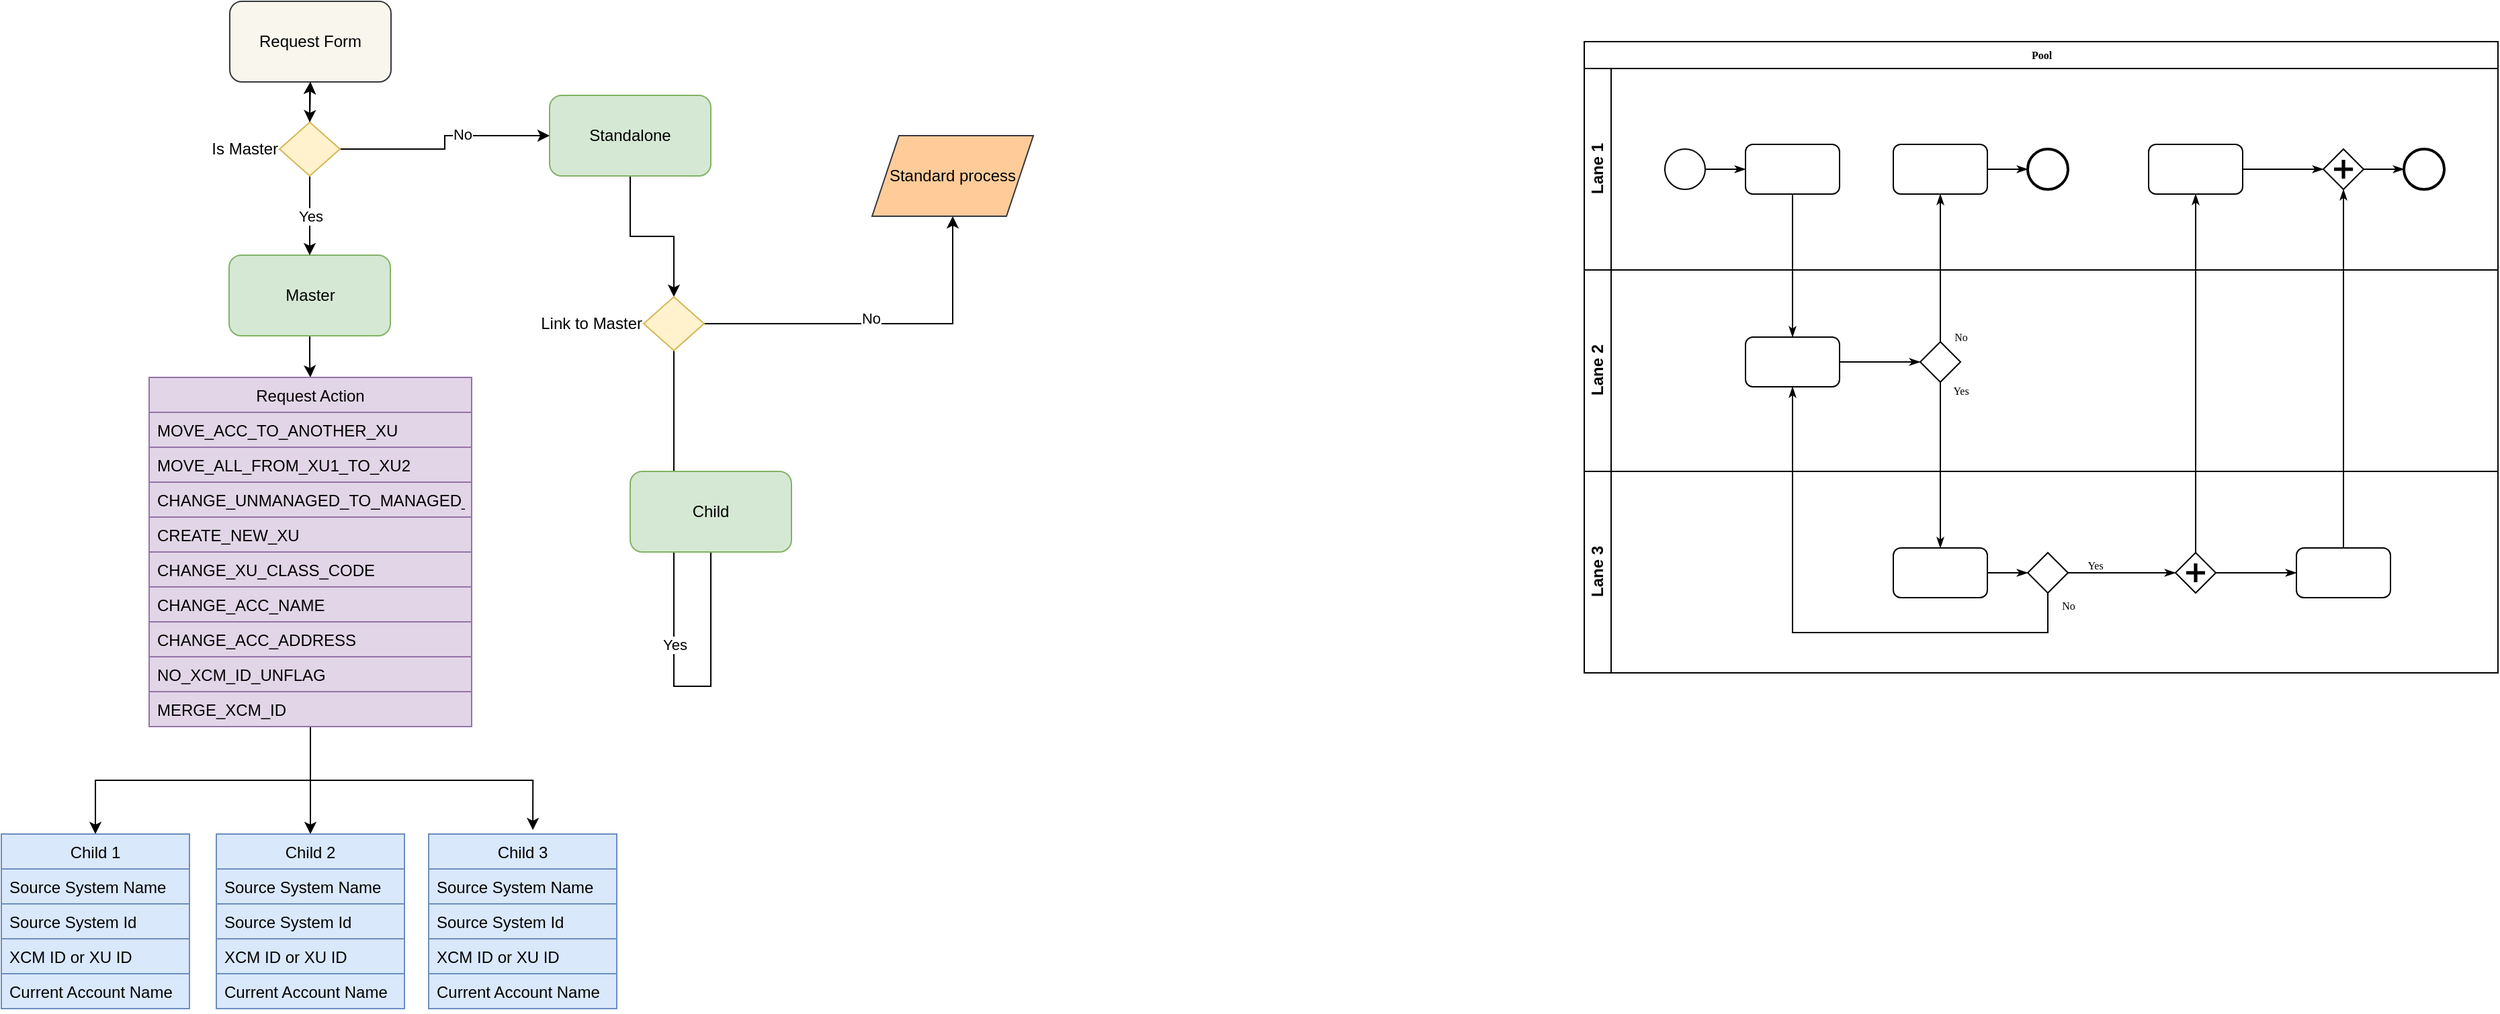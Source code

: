 <mxfile version="14.6.13" type="github">
  <diagram name="Page-1" id="c7488fd3-1785-93aa-aadb-54a6760d102a">
    <mxGraphModel dx="3470" dy="923" grid="1" gridSize="10" guides="1" tooltips="1" connect="1" arrows="1" fold="1" page="1" pageScale="1" pageWidth="1100" pageHeight="850" background="none" math="0" shadow="0">
      <root>
        <mxCell id="0" />
        <mxCell id="1" parent="0" />
        <mxCell id="2b4e8129b02d487f-1" value="Pool" style="swimlane;html=1;childLayout=stackLayout;horizontal=1;startSize=20;horizontalStack=0;rounded=0;shadow=0;labelBackgroundColor=none;strokeWidth=1;fontFamily=Verdana;fontSize=8;align=center;" parent="1" vertex="1">
          <mxGeometry x="180" y="70" width="680" height="470" as="geometry" />
        </mxCell>
        <mxCell id="2b4e8129b02d487f-2" value="Lane 1" style="swimlane;html=1;startSize=20;horizontal=0;" parent="2b4e8129b02d487f-1" vertex="1">
          <mxGeometry y="20" width="680" height="150" as="geometry" />
        </mxCell>
        <mxCell id="2b4e8129b02d487f-18" style="edgeStyle=orthogonalEdgeStyle;rounded=0;html=1;labelBackgroundColor=none;startArrow=none;startFill=0;startSize=5;endArrow=classicThin;endFill=1;endSize=5;jettySize=auto;orthogonalLoop=1;strokeWidth=1;fontFamily=Verdana;fontSize=8" parent="2b4e8129b02d487f-2" source="2b4e8129b02d487f-5" target="2b4e8129b02d487f-6" edge="1">
          <mxGeometry relative="1" as="geometry" />
        </mxCell>
        <mxCell id="2b4e8129b02d487f-5" value="" style="ellipse;whiteSpace=wrap;html=1;rounded=0;shadow=0;labelBackgroundColor=none;strokeWidth=1;fontFamily=Verdana;fontSize=8;align=center;" parent="2b4e8129b02d487f-2" vertex="1">
          <mxGeometry x="60" y="60" width="30" height="30" as="geometry" />
        </mxCell>
        <mxCell id="2b4e8129b02d487f-6" value="" style="rounded=1;whiteSpace=wrap;html=1;shadow=0;labelBackgroundColor=none;strokeWidth=1;fontFamily=Verdana;fontSize=8;align=center;" parent="2b4e8129b02d487f-2" vertex="1">
          <mxGeometry x="120" y="56.5" width="70" height="37" as="geometry" />
        </mxCell>
        <mxCell id="2b4e8129b02d487f-20" style="edgeStyle=orthogonalEdgeStyle;rounded=0;html=1;labelBackgroundColor=none;startArrow=none;startFill=0;startSize=5;endArrow=classicThin;endFill=1;endSize=5;jettySize=auto;orthogonalLoop=1;strokeWidth=1;fontFamily=Verdana;fontSize=8" parent="2b4e8129b02d487f-2" source="2b4e8129b02d487f-7" target="2b4e8129b02d487f-8" edge="1">
          <mxGeometry relative="1" as="geometry" />
        </mxCell>
        <mxCell id="2b4e8129b02d487f-7" value="" style="rounded=1;whiteSpace=wrap;html=1;shadow=0;labelBackgroundColor=none;strokeWidth=1;fontFamily=Verdana;fontSize=8;align=center;" parent="2b4e8129b02d487f-2" vertex="1">
          <mxGeometry x="230" y="56.5" width="70" height="37" as="geometry" />
        </mxCell>
        <mxCell id="2b4e8129b02d487f-8" value="" style="ellipse;whiteSpace=wrap;html=1;rounded=0;shadow=0;labelBackgroundColor=none;strokeWidth=2;fontFamily=Verdana;fontSize=8;align=center;" parent="2b4e8129b02d487f-2" vertex="1">
          <mxGeometry x="330" y="60" width="30" height="30" as="geometry" />
        </mxCell>
        <mxCell id="2b4e8129b02d487f-22" style="edgeStyle=orthogonalEdgeStyle;rounded=0;html=1;entryX=0;entryY=0.5;labelBackgroundColor=none;startArrow=none;startFill=0;startSize=5;endArrow=classicThin;endFill=1;endSize=5;jettySize=auto;orthogonalLoop=1;strokeWidth=1;fontFamily=Verdana;fontSize=8" parent="2b4e8129b02d487f-2" source="2b4e8129b02d487f-9" target="2b4e8129b02d487f-10" edge="1">
          <mxGeometry relative="1" as="geometry" />
        </mxCell>
        <mxCell id="2b4e8129b02d487f-9" value="" style="rounded=1;whiteSpace=wrap;html=1;shadow=0;labelBackgroundColor=none;strokeWidth=1;fontFamily=Verdana;fontSize=8;align=center;" parent="2b4e8129b02d487f-2" vertex="1">
          <mxGeometry x="420" y="56.5" width="70" height="37" as="geometry" />
        </mxCell>
        <mxCell id="2b4e8129b02d487f-23" style="edgeStyle=orthogonalEdgeStyle;rounded=0;html=1;labelBackgroundColor=none;startArrow=none;startFill=0;startSize=5;endArrow=classicThin;endFill=1;endSize=5;jettySize=auto;orthogonalLoop=1;strokeWidth=1;fontFamily=Verdana;fontSize=8" parent="2b4e8129b02d487f-2" source="2b4e8129b02d487f-10" target="2b4e8129b02d487f-11" edge="1">
          <mxGeometry relative="1" as="geometry" />
        </mxCell>
        <mxCell id="2b4e8129b02d487f-10" value="" style="shape=mxgraph.bpmn.shape;html=1;verticalLabelPosition=bottom;labelBackgroundColor=#ffffff;verticalAlign=top;perimeter=rhombusPerimeter;background=gateway;outline=none;symbol=parallelGw;rounded=1;shadow=0;strokeWidth=1;fontFamily=Verdana;fontSize=8;align=center;" parent="2b4e8129b02d487f-2" vertex="1">
          <mxGeometry x="550" y="60" width="30" height="30" as="geometry" />
        </mxCell>
        <mxCell id="2b4e8129b02d487f-11" value="" style="ellipse;whiteSpace=wrap;html=1;rounded=0;shadow=0;labelBackgroundColor=none;strokeWidth=2;fontFamily=Verdana;fontSize=8;align=center;" parent="2b4e8129b02d487f-2" vertex="1">
          <mxGeometry x="610" y="60" width="30" height="30" as="geometry" />
        </mxCell>
        <mxCell id="2b4e8129b02d487f-3" value="Lane 2" style="swimlane;html=1;startSize=20;horizontal=0;" parent="2b4e8129b02d487f-1" vertex="1">
          <mxGeometry y="170" width="680" height="150" as="geometry" />
        </mxCell>
        <mxCell id="2b4e8129b02d487f-26" style="edgeStyle=orthogonalEdgeStyle;rounded=0;html=1;labelBackgroundColor=none;startArrow=none;startFill=0;startSize=5;endArrow=classicThin;endFill=1;endSize=5;jettySize=auto;orthogonalLoop=1;strokeWidth=1;fontFamily=Verdana;fontSize=8" parent="2b4e8129b02d487f-3" source="2b4e8129b02d487f-12" target="2b4e8129b02d487f-13" edge="1">
          <mxGeometry relative="1" as="geometry" />
        </mxCell>
        <mxCell id="2b4e8129b02d487f-12" value="" style="rounded=1;whiteSpace=wrap;html=1;shadow=0;labelBackgroundColor=none;strokeWidth=1;fontFamily=Verdana;fontSize=8;align=center;" parent="2b4e8129b02d487f-3" vertex="1">
          <mxGeometry x="120" y="50.0" width="70" height="37" as="geometry" />
        </mxCell>
        <mxCell id="2b4e8129b02d487f-13" value="" style="strokeWidth=1;html=1;shape=mxgraph.flowchart.decision;whiteSpace=wrap;rounded=1;shadow=0;labelBackgroundColor=none;fontFamily=Verdana;fontSize=8;align=center;" parent="2b4e8129b02d487f-3" vertex="1">
          <mxGeometry x="250" y="53.5" width="30" height="30" as="geometry" />
        </mxCell>
        <mxCell id="2b4e8129b02d487f-4" value="Lane 3" style="swimlane;html=1;startSize=20;horizontal=0;" parent="2b4e8129b02d487f-1" vertex="1">
          <mxGeometry y="320" width="680" height="150" as="geometry" />
        </mxCell>
        <mxCell id="2b4e8129b02d487f-28" style="edgeStyle=orthogonalEdgeStyle;rounded=0;html=1;labelBackgroundColor=none;startArrow=none;startFill=0;startSize=5;endArrow=classicThin;endFill=1;endSize=5;jettySize=auto;orthogonalLoop=1;strokeWidth=1;fontFamily=Verdana;fontSize=8;" parent="2b4e8129b02d487f-4" source="2b4e8129b02d487f-14" target="2b4e8129b02d487f-15" edge="1">
          <mxGeometry relative="1" as="geometry" />
        </mxCell>
        <mxCell id="2b4e8129b02d487f-14" value="" style="rounded=1;whiteSpace=wrap;html=1;shadow=0;labelBackgroundColor=none;strokeWidth=1;fontFamily=Verdana;fontSize=8;align=center;" parent="2b4e8129b02d487f-4" vertex="1">
          <mxGeometry x="230" y="57.0" width="70" height="37" as="geometry" />
        </mxCell>
        <mxCell id="2b4e8129b02d487f-29" value="Yes" style="edgeStyle=orthogonalEdgeStyle;rounded=0;html=1;entryX=0;entryY=0.5;labelBackgroundColor=none;startArrow=none;startFill=0;startSize=5;endArrow=classicThin;endFill=1;endSize=5;jettySize=auto;orthogonalLoop=1;strokeWidth=1;fontFamily=Verdana;fontSize=8" parent="2b4e8129b02d487f-4" source="2b4e8129b02d487f-15" target="2b4e8129b02d487f-16" edge="1">
          <mxGeometry x="-0.501" y="6" relative="1" as="geometry">
            <mxPoint as="offset" />
          </mxGeometry>
        </mxCell>
        <mxCell id="2b4e8129b02d487f-15" value="" style="strokeWidth=1;html=1;shape=mxgraph.flowchart.decision;whiteSpace=wrap;rounded=1;shadow=0;labelBackgroundColor=none;fontFamily=Verdana;fontSize=8;align=center;" parent="2b4e8129b02d487f-4" vertex="1">
          <mxGeometry x="330" y="60.5" width="30" height="30" as="geometry" />
        </mxCell>
        <mxCell id="2b4e8129b02d487f-30" style="edgeStyle=orthogonalEdgeStyle;rounded=0;html=1;labelBackgroundColor=none;startArrow=none;startFill=0;startSize=5;endArrow=classicThin;endFill=1;endSize=5;jettySize=auto;orthogonalLoop=1;strokeColor=#000000;strokeWidth=1;fontFamily=Verdana;fontSize=8;fontColor=#000000;" parent="2b4e8129b02d487f-4" source="2b4e8129b02d487f-16" target="2b4e8129b02d487f-17" edge="1">
          <mxGeometry relative="1" as="geometry" />
        </mxCell>
        <mxCell id="2b4e8129b02d487f-16" value="" style="shape=mxgraph.bpmn.shape;html=1;verticalLabelPosition=bottom;labelBackgroundColor=#ffffff;verticalAlign=top;perimeter=rhombusPerimeter;background=gateway;outline=none;symbol=parallelGw;rounded=1;shadow=0;strokeWidth=1;fontFamily=Verdana;fontSize=8;align=center;" parent="2b4e8129b02d487f-4" vertex="1">
          <mxGeometry x="440" y="60.5" width="30" height="30" as="geometry" />
        </mxCell>
        <mxCell id="2b4e8129b02d487f-17" value="" style="rounded=1;whiteSpace=wrap;html=1;shadow=0;labelBackgroundColor=none;strokeWidth=1;fontFamily=Verdana;fontSize=8;align=center;" parent="2b4e8129b02d487f-4" vertex="1">
          <mxGeometry x="530" y="57" width="70" height="37" as="geometry" />
        </mxCell>
        <mxCell id="2b4e8129b02d487f-24" style="edgeStyle=orthogonalEdgeStyle;rounded=0;html=1;labelBackgroundColor=none;startArrow=none;startFill=0;startSize=5;endArrow=classicThin;endFill=1;endSize=5;jettySize=auto;orthogonalLoop=1;strokeWidth=1;fontFamily=Verdana;fontSize=8" parent="2b4e8129b02d487f-1" source="2b4e8129b02d487f-6" target="2b4e8129b02d487f-12" edge="1">
          <mxGeometry relative="1" as="geometry" />
        </mxCell>
        <mxCell id="2b4e8129b02d487f-25" value="No" style="edgeStyle=orthogonalEdgeStyle;rounded=0;html=1;labelBackgroundColor=none;startArrow=none;startFill=0;startSize=5;endArrow=classicThin;endFill=1;endSize=5;jettySize=auto;orthogonalLoop=1;strokeWidth=1;fontFamily=Verdana;fontSize=8" parent="2b4e8129b02d487f-1" source="2b4e8129b02d487f-13" target="2b4e8129b02d487f-7" edge="1">
          <mxGeometry x="-0.936" y="-15" relative="1" as="geometry">
            <mxPoint as="offset" />
          </mxGeometry>
        </mxCell>
        <mxCell id="2b4e8129b02d487f-27" value="Yes" style="edgeStyle=orthogonalEdgeStyle;rounded=0;html=1;labelBackgroundColor=none;startArrow=none;startFill=0;startSize=5;endArrow=classicThin;endFill=1;endSize=5;jettySize=auto;orthogonalLoop=1;strokeWidth=1;fontFamily=Verdana;fontSize=8" parent="2b4e8129b02d487f-1" source="2b4e8129b02d487f-13" target="2b4e8129b02d487f-14" edge="1">
          <mxGeometry x="-0.895" y="15" relative="1" as="geometry">
            <mxPoint as="offset" />
          </mxGeometry>
        </mxCell>
        <mxCell id="2b4e8129b02d487f-31" style="edgeStyle=orthogonalEdgeStyle;rounded=0;html=1;entryX=0.5;entryY=1;labelBackgroundColor=none;startArrow=none;startFill=0;startSize=5;endArrow=classicThin;endFill=1;endSize=5;jettySize=auto;orthogonalLoop=1;strokeWidth=1;fontFamily=Verdana;fontSize=8" parent="2b4e8129b02d487f-1" source="2b4e8129b02d487f-17" target="2b4e8129b02d487f-10" edge="1">
          <mxGeometry relative="1" as="geometry" />
        </mxCell>
        <mxCell id="2b4e8129b02d487f-32" value="No" style="edgeStyle=orthogonalEdgeStyle;rounded=0;html=1;labelBackgroundColor=none;startArrow=none;startFill=0;startSize=5;endArrow=classicThin;endFill=1;endSize=5;jettySize=auto;orthogonalLoop=1;strokeWidth=1;fontFamily=Verdana;fontSize=8" parent="2b4e8129b02d487f-1" source="2b4e8129b02d487f-15" target="2b4e8129b02d487f-12" edge="1">
          <mxGeometry x="-0.953" y="15" relative="1" as="geometry">
            <Array as="points">
              <mxPoint x="345" y="440" />
              <mxPoint x="155" y="440" />
            </Array>
            <mxPoint as="offset" />
          </mxGeometry>
        </mxCell>
        <mxCell id="2b4e8129b02d487f-33" style="edgeStyle=orthogonalEdgeStyle;rounded=0;html=1;labelBackgroundColor=none;startArrow=none;startFill=0;startSize=5;endArrow=classicThin;endFill=1;endSize=5;jettySize=auto;orthogonalLoop=1;strokeWidth=1;fontFamily=Verdana;fontSize=8" parent="2b4e8129b02d487f-1" source="2b4e8129b02d487f-16" target="2b4e8129b02d487f-9" edge="1">
          <mxGeometry relative="1" as="geometry" />
        </mxCell>
        <mxCell id="E3m8i0MyvI8wD6wzEJ4B-27" style="edgeStyle=orthogonalEdgeStyle;rounded=0;orthogonalLoop=1;jettySize=auto;html=1;entryX=0.5;entryY=0;entryDx=0;entryDy=0;" edge="1" parent="1" source="E3m8i0MyvI8wD6wzEJ4B-13" target="E3m8i0MyvI8wD6wzEJ4B-40">
          <mxGeometry relative="1" as="geometry">
            <mxPoint x="-848" y="320" as="targetPoint" />
          </mxGeometry>
        </mxCell>
        <mxCell id="E3m8i0MyvI8wD6wzEJ4B-13" value="Master" style="rounded=1;whiteSpace=wrap;html=1;fillColor=#d5e8d4;strokeColor=#82b366;" vertex="1" parent="1">
          <mxGeometry x="-828.5" y="229" width="120" height="60" as="geometry" />
        </mxCell>
        <mxCell id="E3m8i0MyvI8wD6wzEJ4B-67" style="edgeStyle=orthogonalEdgeStyle;rounded=0;orthogonalLoop=1;jettySize=auto;html=1;entryX=0.5;entryY=1;entryDx=0;entryDy=0;exitX=1;exitY=0.5;exitDx=0;exitDy=0;" edge="1" parent="1" source="E3m8i0MyvI8wD6wzEJ4B-69" target="E3m8i0MyvI8wD6wzEJ4B-68">
          <mxGeometry relative="1" as="geometry">
            <mxPoint x="-430" y="150" as="targetPoint" />
          </mxGeometry>
        </mxCell>
        <mxCell id="E3m8i0MyvI8wD6wzEJ4B-77" value="No" style="edgeLabel;html=1;align=center;verticalAlign=middle;resizable=0;points=[];" vertex="1" connectable="0" parent="E3m8i0MyvI8wD6wzEJ4B-67">
          <mxGeometry x="-0.069" y="4" relative="1" as="geometry">
            <mxPoint as="offset" />
          </mxGeometry>
        </mxCell>
        <mxCell id="E3m8i0MyvI8wD6wzEJ4B-73" style="edgeStyle=orthogonalEdgeStyle;rounded=0;orthogonalLoop=1;jettySize=auto;html=1;entryX=0.5;entryY=0;entryDx=0;entryDy=0;exitX=0.5;exitY=1;exitDx=0;exitDy=0;" edge="1" parent="1" source="E3m8i0MyvI8wD6wzEJ4B-14" target="E3m8i0MyvI8wD6wzEJ4B-69">
          <mxGeometry relative="1" as="geometry" />
        </mxCell>
        <mxCell id="E3m8i0MyvI8wD6wzEJ4B-14" value="Standalone" style="rounded=1;whiteSpace=wrap;html=1;fillColor=#d5e8d4;strokeColor=#82b366;" vertex="1" parent="1">
          <mxGeometry x="-590" y="110" width="120" height="60" as="geometry" />
        </mxCell>
        <mxCell id="E3m8i0MyvI8wD6wzEJ4B-20" style="edgeStyle=orthogonalEdgeStyle;rounded=0;orthogonalLoop=1;jettySize=auto;html=1;exitX=0.5;exitY=1;exitDx=0;exitDy=0;entryX=0.5;entryY=0;entryDx=0;entryDy=0;" edge="1" parent="1" source="E3m8i0MyvI8wD6wzEJ4B-15" target="E3m8i0MyvI8wD6wzEJ4B-18">
          <mxGeometry relative="1" as="geometry" />
        </mxCell>
        <mxCell id="E3m8i0MyvI8wD6wzEJ4B-15" value="Request Form" style="rounded=1;whiteSpace=wrap;html=1;fillColor=#f9f7ed;strokeColor=#36393d;" vertex="1" parent="1">
          <mxGeometry x="-828" y="40" width="120" height="60" as="geometry" />
        </mxCell>
        <mxCell id="E3m8i0MyvI8wD6wzEJ4B-21" value="Yes" style="edgeStyle=orthogonalEdgeStyle;rounded=0;orthogonalLoop=1;jettySize=auto;html=1;exitX=0.5;exitY=1;exitDx=0;exitDy=0;entryX=0.5;entryY=0;entryDx=0;entryDy=0;" edge="1" parent="1" source="E3m8i0MyvI8wD6wzEJ4B-18" target="E3m8i0MyvI8wD6wzEJ4B-13">
          <mxGeometry relative="1" as="geometry" />
        </mxCell>
        <mxCell id="E3m8i0MyvI8wD6wzEJ4B-22" style="edgeStyle=orthogonalEdgeStyle;rounded=0;orthogonalLoop=1;jettySize=auto;html=1;exitX=1;exitY=0.5;exitDx=0;exitDy=0;entryX=0;entryY=0.5;entryDx=0;entryDy=0;" edge="1" parent="1" source="E3m8i0MyvI8wD6wzEJ4B-18" target="E3m8i0MyvI8wD6wzEJ4B-14">
          <mxGeometry relative="1" as="geometry" />
        </mxCell>
        <mxCell id="E3m8i0MyvI8wD6wzEJ4B-23" value="No" style="edgeLabel;html=1;align=center;verticalAlign=middle;resizable=0;points=[];" vertex="1" connectable="0" parent="E3m8i0MyvI8wD6wzEJ4B-22">
          <mxGeometry x="0.216" y="1" relative="1" as="geometry">
            <mxPoint as="offset" />
          </mxGeometry>
        </mxCell>
        <mxCell id="E3m8i0MyvI8wD6wzEJ4B-78" value="" style="edgeStyle=orthogonalEdgeStyle;rounded=0;orthogonalLoop=1;jettySize=auto;html=1;" edge="1" parent="1" source="E3m8i0MyvI8wD6wzEJ4B-18" target="E3m8i0MyvI8wD6wzEJ4B-15">
          <mxGeometry relative="1" as="geometry" />
        </mxCell>
        <mxCell id="E3m8i0MyvI8wD6wzEJ4B-79" value="" style="edgeStyle=orthogonalEdgeStyle;rounded=0;orthogonalLoop=1;jettySize=auto;html=1;" edge="1" parent="1" source="E3m8i0MyvI8wD6wzEJ4B-18" target="E3m8i0MyvI8wD6wzEJ4B-15">
          <mxGeometry relative="1" as="geometry" />
        </mxCell>
        <mxCell id="E3m8i0MyvI8wD6wzEJ4B-18" value="Is Master" style="rhombus;html=1;labelPosition=left;verticalLabelPosition=middle;align=right;verticalAlign=middle;fillColor=#fff2cc;strokeColor=#d6b656;" vertex="1" parent="1">
          <mxGeometry x="-791" y="130" width="45" height="40" as="geometry" />
        </mxCell>
        <mxCell id="E3m8i0MyvI8wD6wzEJ4B-34" value="Child 1" style="swimlane;fontStyle=0;childLayout=stackLayout;horizontal=1;startSize=26;horizontalStack=0;resizeParent=1;resizeParentMax=0;resizeLast=0;collapsible=1;marginBottom=0;movable=1;resizable=1;rotatable=1;deletable=1;editable=1;connectable=1;fillColor=#dae8fc;strokeColor=#6c8ebf;" vertex="1" parent="1">
          <mxGeometry x="-998" y="660" width="140" height="130" as="geometry">
            <mxRectangle x="-500" y="365" width="50" height="26" as="alternateBounds" />
          </mxGeometry>
        </mxCell>
        <mxCell id="E3m8i0MyvI8wD6wzEJ4B-35" value="Source System Name" style="text;strokeColor=#6c8ebf;fillColor=#dae8fc;align=left;verticalAlign=top;spacingLeft=4;spacingRight=4;overflow=hidden;rotatable=0;points=[[0,0.5],[1,0.5]];portConstraint=eastwest;" vertex="1" parent="E3m8i0MyvI8wD6wzEJ4B-34">
          <mxGeometry y="26" width="140" height="26" as="geometry" />
        </mxCell>
        <mxCell id="E3m8i0MyvI8wD6wzEJ4B-36" value="Source System Id" style="text;strokeColor=#6c8ebf;fillColor=#dae8fc;align=left;verticalAlign=top;spacingLeft=4;spacingRight=4;overflow=hidden;rotatable=0;points=[[0,0.5],[1,0.5]];portConstraint=eastwest;" vertex="1" parent="E3m8i0MyvI8wD6wzEJ4B-34">
          <mxGeometry y="52" width="140" height="26" as="geometry" />
        </mxCell>
        <mxCell id="E3m8i0MyvI8wD6wzEJ4B-37" value="XCM ID or XU ID" style="text;strokeColor=#6c8ebf;fillColor=#dae8fc;align=left;verticalAlign=top;spacingLeft=4;spacingRight=4;overflow=hidden;rotatable=0;points=[[0,0.5],[1,0.5]];portConstraint=eastwest;" vertex="1" parent="E3m8i0MyvI8wD6wzEJ4B-34">
          <mxGeometry y="78" width="140" height="26" as="geometry" />
        </mxCell>
        <mxCell id="E3m8i0MyvI8wD6wzEJ4B-38" value="Current Account Name" style="text;strokeColor=#6c8ebf;fillColor=#dae8fc;align=left;verticalAlign=top;spacingLeft=4;spacingRight=4;overflow=hidden;rotatable=0;points=[[0,0.5],[1,0.5]];portConstraint=eastwest;" vertex="1" parent="E3m8i0MyvI8wD6wzEJ4B-34">
          <mxGeometry y="104" width="140" height="26" as="geometry" />
        </mxCell>
        <mxCell id="E3m8i0MyvI8wD6wzEJ4B-64" style="edgeStyle=orthogonalEdgeStyle;rounded=0;orthogonalLoop=1;jettySize=auto;html=1;entryX=0.5;entryY=0;entryDx=0;entryDy=0;exitX=0.5;exitY=1;exitDx=0;exitDy=0;" edge="1" parent="1" source="E3m8i0MyvI8wD6wzEJ4B-40" target="E3m8i0MyvI8wD6wzEJ4B-34">
          <mxGeometry relative="1" as="geometry" />
        </mxCell>
        <mxCell id="E3m8i0MyvI8wD6wzEJ4B-65" style="edgeStyle=orthogonalEdgeStyle;rounded=0;orthogonalLoop=1;jettySize=auto;html=1;entryX=0.5;entryY=0;entryDx=0;entryDy=0;" edge="1" parent="1" source="E3m8i0MyvI8wD6wzEJ4B-40" target="E3m8i0MyvI8wD6wzEJ4B-51">
          <mxGeometry relative="1" as="geometry" />
        </mxCell>
        <mxCell id="E3m8i0MyvI8wD6wzEJ4B-66" style="edgeStyle=orthogonalEdgeStyle;rounded=0;orthogonalLoop=1;jettySize=auto;html=1;entryX=0.554;entryY=-0.023;entryDx=0;entryDy=0;entryPerimeter=0;" edge="1" parent="1" source="E3m8i0MyvI8wD6wzEJ4B-40" target="E3m8i0MyvI8wD6wzEJ4B-56">
          <mxGeometry relative="1" as="geometry" />
        </mxCell>
        <mxCell id="E3m8i0MyvI8wD6wzEJ4B-40" value="Request Action" style="swimlane;fontStyle=0;childLayout=stackLayout;horizontal=1;startSize=26;horizontalStack=0;resizeParent=1;resizeParentMax=0;resizeLast=0;collapsible=1;marginBottom=0;movable=1;resizable=1;rotatable=1;deletable=1;editable=1;connectable=1;fillColor=#e1d5e7;strokeColor=#9673a6;" vertex="1" parent="1">
          <mxGeometry x="-888" y="320" width="240" height="260" as="geometry">
            <mxRectangle x="-960" y="410" width="50" height="26" as="alternateBounds" />
          </mxGeometry>
        </mxCell>
        <mxCell id="E3m8i0MyvI8wD6wzEJ4B-41" value="MOVE_ACC_TO_ANOTHER_XU" style="text;strokeColor=#9673a6;fillColor=#e1d5e7;align=left;verticalAlign=top;spacingLeft=4;spacingRight=4;overflow=hidden;rotatable=0;points=[[0,0.5],[1,0.5]];portConstraint=eastwest;" vertex="1" parent="E3m8i0MyvI8wD6wzEJ4B-40">
          <mxGeometry y="26" width="240" height="26" as="geometry" />
        </mxCell>
        <mxCell id="E3m8i0MyvI8wD6wzEJ4B-42" value="MOVE_ALL_FROM_XU1_TO_XU2" style="text;strokeColor=#9673a6;fillColor=#e1d5e7;align=left;verticalAlign=top;spacingLeft=4;spacingRight=4;overflow=hidden;rotatable=0;points=[[0,0.5],[1,0.5]];portConstraint=eastwest;" vertex="1" parent="E3m8i0MyvI8wD6wzEJ4B-40">
          <mxGeometry y="52" width="240" height="26" as="geometry" />
        </mxCell>
        <mxCell id="E3m8i0MyvI8wD6wzEJ4B-43" value="CHANGE_UNMANAGED_TO_MANAGED_XU" style="text;strokeColor=#9673a6;fillColor=#e1d5e7;align=left;verticalAlign=top;spacingLeft=4;spacingRight=4;overflow=hidden;rotatable=0;points=[[0,0.5],[1,0.5]];portConstraint=eastwest;" vertex="1" parent="E3m8i0MyvI8wD6wzEJ4B-40">
          <mxGeometry y="78" width="240" height="26" as="geometry" />
        </mxCell>
        <mxCell id="E3m8i0MyvI8wD6wzEJ4B-44" value="CREATE_NEW_XU" style="text;strokeColor=#9673a6;fillColor=#e1d5e7;align=left;verticalAlign=top;spacingLeft=4;spacingRight=4;overflow=hidden;rotatable=0;points=[[0,0.5],[1,0.5]];portConstraint=eastwest;" vertex="1" parent="E3m8i0MyvI8wD6wzEJ4B-40">
          <mxGeometry y="104" width="240" height="26" as="geometry" />
        </mxCell>
        <mxCell id="E3m8i0MyvI8wD6wzEJ4B-45" value="CHANGE_XU_CLASS_CODE" style="text;strokeColor=#9673a6;fillColor=#e1d5e7;align=left;verticalAlign=top;spacingLeft=4;spacingRight=4;overflow=hidden;rotatable=0;points=[[0,0.5],[1,0.5]];portConstraint=eastwest;" vertex="1" parent="E3m8i0MyvI8wD6wzEJ4B-40">
          <mxGeometry y="130" width="240" height="26" as="geometry" />
        </mxCell>
        <mxCell id="E3m8i0MyvI8wD6wzEJ4B-46" value="CHANGE_ACC_NAME" style="text;strokeColor=#9673a6;fillColor=#e1d5e7;align=left;verticalAlign=top;spacingLeft=4;spacingRight=4;overflow=hidden;rotatable=0;points=[[0,0.5],[1,0.5]];portConstraint=eastwest;" vertex="1" parent="E3m8i0MyvI8wD6wzEJ4B-40">
          <mxGeometry y="156" width="240" height="26" as="geometry" />
        </mxCell>
        <mxCell id="E3m8i0MyvI8wD6wzEJ4B-47" value="CHANGE_ACC_ADDRESS" style="text;strokeColor=#9673a6;fillColor=#e1d5e7;align=left;verticalAlign=top;spacingLeft=4;spacingRight=4;overflow=hidden;rotatable=0;points=[[0,0.5],[1,0.5]];portConstraint=eastwest;" vertex="1" parent="E3m8i0MyvI8wD6wzEJ4B-40">
          <mxGeometry y="182" width="240" height="26" as="geometry" />
        </mxCell>
        <mxCell id="E3m8i0MyvI8wD6wzEJ4B-48" value="NO_XCM_ID_UNFLAG" style="text;strokeColor=#9673a6;fillColor=#e1d5e7;align=left;verticalAlign=top;spacingLeft=4;spacingRight=4;overflow=hidden;rotatable=0;points=[[0,0.5],[1,0.5]];portConstraint=eastwest;" vertex="1" parent="E3m8i0MyvI8wD6wzEJ4B-40">
          <mxGeometry y="208" width="240" height="26" as="geometry" />
        </mxCell>
        <mxCell id="E3m8i0MyvI8wD6wzEJ4B-49" value="MERGE_XCM_ID" style="text;strokeColor=#9673a6;fillColor=#e1d5e7;align=left;verticalAlign=top;spacingLeft=4;spacingRight=4;overflow=hidden;rotatable=0;points=[[0,0.5],[1,0.5]];portConstraint=eastwest;" vertex="1" parent="E3m8i0MyvI8wD6wzEJ4B-40">
          <mxGeometry y="234" width="240" height="26" as="geometry" />
        </mxCell>
        <mxCell id="E3m8i0MyvI8wD6wzEJ4B-51" value="Child 2" style="swimlane;fontStyle=0;childLayout=stackLayout;horizontal=1;startSize=26;horizontalStack=0;resizeParent=1;resizeParentMax=0;resizeLast=0;collapsible=1;marginBottom=0;movable=1;resizable=1;rotatable=1;deletable=1;editable=1;connectable=1;fillColor=#dae8fc;strokeColor=#6c8ebf;" vertex="1" parent="1">
          <mxGeometry x="-838" y="660" width="140" height="130" as="geometry">
            <mxRectangle x="-500" y="365" width="50" height="26" as="alternateBounds" />
          </mxGeometry>
        </mxCell>
        <mxCell id="E3m8i0MyvI8wD6wzEJ4B-52" value="Source System Name" style="text;strokeColor=#6c8ebf;fillColor=#dae8fc;align=left;verticalAlign=top;spacingLeft=4;spacingRight=4;overflow=hidden;rotatable=0;points=[[0,0.5],[1,0.5]];portConstraint=eastwest;" vertex="1" parent="E3m8i0MyvI8wD6wzEJ4B-51">
          <mxGeometry y="26" width="140" height="26" as="geometry" />
        </mxCell>
        <mxCell id="E3m8i0MyvI8wD6wzEJ4B-53" value="Source System Id" style="text;strokeColor=#6c8ebf;fillColor=#dae8fc;align=left;verticalAlign=top;spacingLeft=4;spacingRight=4;overflow=hidden;rotatable=0;points=[[0,0.5],[1,0.5]];portConstraint=eastwest;" vertex="1" parent="E3m8i0MyvI8wD6wzEJ4B-51">
          <mxGeometry y="52" width="140" height="26" as="geometry" />
        </mxCell>
        <mxCell id="E3m8i0MyvI8wD6wzEJ4B-54" value="XCM ID or XU ID" style="text;strokeColor=#6c8ebf;fillColor=#dae8fc;align=left;verticalAlign=top;spacingLeft=4;spacingRight=4;overflow=hidden;rotatable=0;points=[[0,0.5],[1,0.5]];portConstraint=eastwest;" vertex="1" parent="E3m8i0MyvI8wD6wzEJ4B-51">
          <mxGeometry y="78" width="140" height="26" as="geometry" />
        </mxCell>
        <mxCell id="E3m8i0MyvI8wD6wzEJ4B-55" value="Current Account Name" style="text;strokeColor=#6c8ebf;fillColor=#dae8fc;align=left;verticalAlign=top;spacingLeft=4;spacingRight=4;overflow=hidden;rotatable=0;points=[[0,0.5],[1,0.5]];portConstraint=eastwest;" vertex="1" parent="E3m8i0MyvI8wD6wzEJ4B-51">
          <mxGeometry y="104" width="140" height="26" as="geometry" />
        </mxCell>
        <mxCell id="E3m8i0MyvI8wD6wzEJ4B-56" value="Child 3" style="swimlane;fontStyle=0;childLayout=stackLayout;horizontal=1;startSize=26;horizontalStack=0;resizeParent=1;resizeParentMax=0;resizeLast=0;collapsible=1;marginBottom=0;movable=1;resizable=1;rotatable=1;deletable=1;editable=1;connectable=1;fillColor=#dae8fc;strokeColor=#6c8ebf;" vertex="1" parent="1">
          <mxGeometry x="-680" y="660" width="140" height="130" as="geometry">
            <mxRectangle x="-500" y="365" width="50" height="26" as="alternateBounds" />
          </mxGeometry>
        </mxCell>
        <mxCell id="E3m8i0MyvI8wD6wzEJ4B-57" value="Source System Name" style="text;strokeColor=#6c8ebf;fillColor=#dae8fc;align=left;verticalAlign=top;spacingLeft=4;spacingRight=4;overflow=hidden;rotatable=0;points=[[0,0.5],[1,0.5]];portConstraint=eastwest;" vertex="1" parent="E3m8i0MyvI8wD6wzEJ4B-56">
          <mxGeometry y="26" width="140" height="26" as="geometry" />
        </mxCell>
        <mxCell id="E3m8i0MyvI8wD6wzEJ4B-58" value="Source System Id" style="text;strokeColor=#6c8ebf;fillColor=#dae8fc;align=left;verticalAlign=top;spacingLeft=4;spacingRight=4;overflow=hidden;rotatable=0;points=[[0,0.5],[1,0.5]];portConstraint=eastwest;" vertex="1" parent="E3m8i0MyvI8wD6wzEJ4B-56">
          <mxGeometry y="52" width="140" height="26" as="geometry" />
        </mxCell>
        <mxCell id="E3m8i0MyvI8wD6wzEJ4B-59" value="XCM ID or XU ID" style="text;strokeColor=#6c8ebf;fillColor=#dae8fc;align=left;verticalAlign=top;spacingLeft=4;spacingRight=4;overflow=hidden;rotatable=0;points=[[0,0.5],[1,0.5]];portConstraint=eastwest;" vertex="1" parent="E3m8i0MyvI8wD6wzEJ4B-56">
          <mxGeometry y="78" width="140" height="26" as="geometry" />
        </mxCell>
        <mxCell id="E3m8i0MyvI8wD6wzEJ4B-60" value="Current Account Name" style="text;strokeColor=#6c8ebf;fillColor=#dae8fc;align=left;verticalAlign=top;spacingLeft=4;spacingRight=4;overflow=hidden;rotatable=0;points=[[0,0.5],[1,0.5]];portConstraint=eastwest;" vertex="1" parent="E3m8i0MyvI8wD6wzEJ4B-56">
          <mxGeometry y="104" width="140" height="26" as="geometry" />
        </mxCell>
        <mxCell id="E3m8i0MyvI8wD6wzEJ4B-68" value="Standard process" style="shape=parallelogram;perimeter=parallelogramPerimeter;whiteSpace=wrap;html=1;fixedSize=1;fillColor=#ffcc99;strokeColor=#36393d;" vertex="1" parent="1">
          <mxGeometry x="-350" y="140" width="120" height="60" as="geometry" />
        </mxCell>
        <mxCell id="E3m8i0MyvI8wD6wzEJ4B-76" value="Yes" style="edgeStyle=orthogonalEdgeStyle;rounded=0;orthogonalLoop=1;jettySize=auto;html=1;entryX=0.5;entryY=0;entryDx=0;entryDy=0;" edge="1" parent="1" source="E3m8i0MyvI8wD6wzEJ4B-69" target="E3m8i0MyvI8wD6wzEJ4B-70">
          <mxGeometry relative="1" as="geometry">
            <Array as="points">
              <mxPoint x="-497" y="550" />
              <mxPoint x="-470" y="550" />
            </Array>
          </mxGeometry>
        </mxCell>
        <mxCell id="E3m8i0MyvI8wD6wzEJ4B-69" value="Link to Master" style="rhombus;html=1;labelPosition=left;verticalLabelPosition=middle;align=right;verticalAlign=middle;fillColor=#fff2cc;strokeColor=#d6b656;" vertex="1" parent="1">
          <mxGeometry x="-520" y="260" width="45" height="40" as="geometry" />
        </mxCell>
        <mxCell id="E3m8i0MyvI8wD6wzEJ4B-70" value="Child" style="rounded=1;whiteSpace=wrap;html=1;fillColor=#d5e8d4;strokeColor=#82b366;" vertex="1" parent="1">
          <mxGeometry x="-530" y="390" width="120" height="60" as="geometry" />
        </mxCell>
      </root>
    </mxGraphModel>
  </diagram>
</mxfile>
